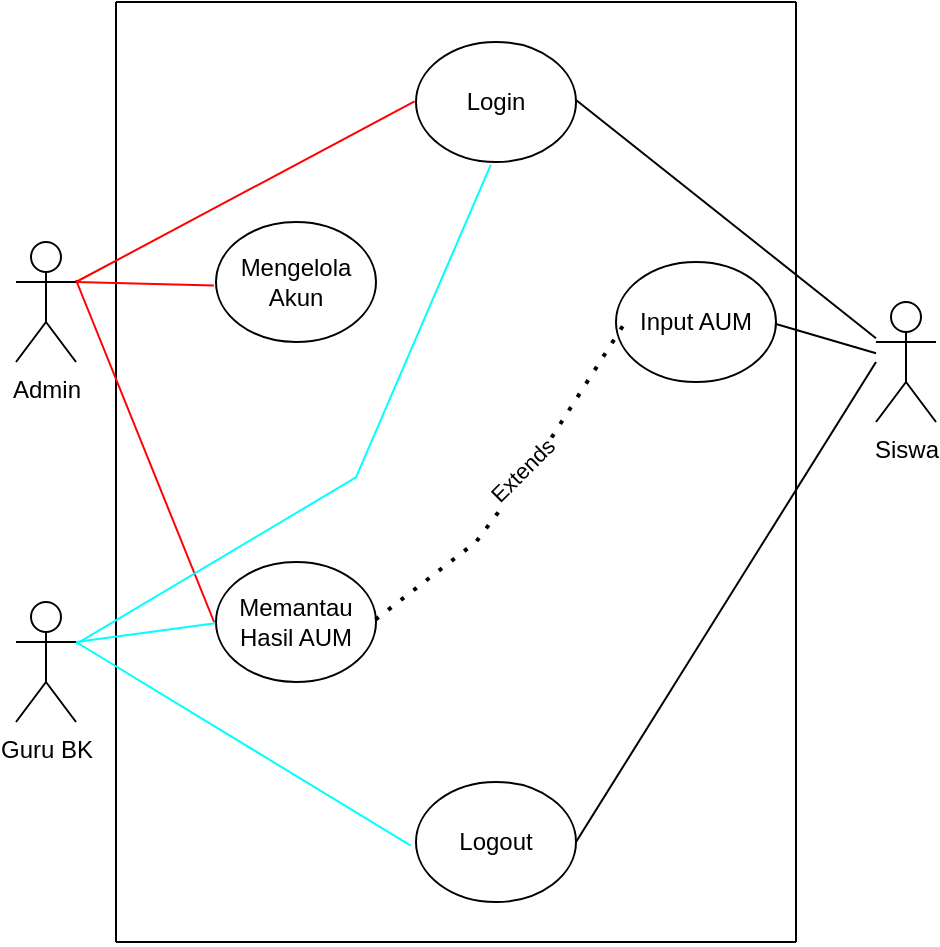 <mxfile>
    <diagram id="gnyyEhpYmI4a1F7YRncO" name="Page-1">
        <mxGraphModel dx="470" dy="330" grid="1" gridSize="10" guides="1" tooltips="1" connect="1" arrows="1" fold="1" page="1" pageScale="1" pageWidth="1100" pageHeight="850" math="0" shadow="0">
            <root>
                <mxCell id="0"/>
                <mxCell id="1" parent="0"/>
                <mxCell id="2" value="Admin" style="shape=umlActor;verticalLabelPosition=bottom;verticalAlign=top;html=1;outlineConnect=0;" parent="1" vertex="1">
                    <mxGeometry x="370" y="160" width="30" height="60" as="geometry"/>
                </mxCell>
                <mxCell id="3" value="Guru BK" style="shape=umlActor;verticalLabelPosition=bottom;verticalAlign=top;html=1;outlineConnect=0;" parent="1" vertex="1">
                    <mxGeometry x="370" y="340" width="30" height="60" as="geometry"/>
                </mxCell>
                <mxCell id="4" value="Siswa" style="shape=umlActor;verticalLabelPosition=bottom;verticalAlign=top;html=1;outlineConnect=0;" parent="1" vertex="1">
                    <mxGeometry x="800" y="190" width="30" height="60" as="geometry"/>
                </mxCell>
                <mxCell id="5" value="Mengelola Akun" style="ellipse;whiteSpace=wrap;html=1;" parent="1" vertex="1">
                    <mxGeometry x="470" y="150" width="80" height="60" as="geometry"/>
                </mxCell>
                <mxCell id="6" value="Memantau Hasil AUM" style="ellipse;whiteSpace=wrap;html=1;" parent="1" vertex="1">
                    <mxGeometry x="470" y="320" width="80" height="60" as="geometry"/>
                </mxCell>
                <mxCell id="7" value="Input AUM" style="ellipse;whiteSpace=wrap;html=1;" parent="1" vertex="1">
                    <mxGeometry x="670" y="170" width="80" height="60" as="geometry"/>
                </mxCell>
                <mxCell id="8" value="Login" style="ellipse;whiteSpace=wrap;html=1;" parent="1" vertex="1">
                    <mxGeometry x="570" y="60" width="80" height="60" as="geometry"/>
                </mxCell>
                <mxCell id="9" value="Logout" style="ellipse;whiteSpace=wrap;html=1;" parent="1" vertex="1">
                    <mxGeometry x="570" y="430" width="80" height="60" as="geometry"/>
                </mxCell>
                <mxCell id="10" value="" style="endArrow=none;dashed=1;html=1;dashPattern=1 3;strokeWidth=2;rounded=0;entryX=0.046;entryY=0.526;entryDx=0;entryDy=0;entryPerimeter=0;exitX=0.997;exitY=0.48;exitDx=0;exitDy=0;exitPerimeter=0;" parent="1" source="6" target="7" edge="1">
                    <mxGeometry width="50" height="50" relative="1" as="geometry">
                        <mxPoint x="600" y="310" as="sourcePoint"/>
                        <mxPoint x="650" y="260" as="targetPoint"/>
                        <Array as="points">
                            <mxPoint x="600" y="310"/>
                            <mxPoint x="630" y="270"/>
                        </Array>
                    </mxGeometry>
                </mxCell>
                <mxCell id="11" value="Extends" style="edgeLabel;html=1;align=center;verticalAlign=middle;resizable=0;points=[];rotation=-45;" parent="10" vertex="1" connectable="0">
                    <mxGeometry x="0.09" y="3" relative="1" as="geometry">
                        <mxPoint as="offset"/>
                    </mxGeometry>
                </mxCell>
                <mxCell id="12" value="" style="endArrow=none;html=1;rounded=0;" parent="1" edge="1">
                    <mxGeometry width="50" height="50" relative="1" as="geometry">
                        <mxPoint x="420" y="510" as="sourcePoint"/>
                        <mxPoint x="420" y="40" as="targetPoint"/>
                    </mxGeometry>
                </mxCell>
                <mxCell id="13" value="" style="endArrow=none;html=1;rounded=0;" parent="1" edge="1">
                    <mxGeometry width="50" height="50" relative="1" as="geometry">
                        <mxPoint x="760" y="510" as="sourcePoint"/>
                        <mxPoint x="760" y="40" as="targetPoint"/>
                    </mxGeometry>
                </mxCell>
                <mxCell id="14" value="" style="endArrow=none;html=1;rounded=0;" parent="1" edge="1">
                    <mxGeometry width="50" height="50" relative="1" as="geometry">
                        <mxPoint x="760" y="510" as="sourcePoint"/>
                        <mxPoint x="420" y="510" as="targetPoint"/>
                    </mxGeometry>
                </mxCell>
                <mxCell id="15" value="" style="endArrow=none;html=1;rounded=0;" parent="1" edge="1">
                    <mxGeometry width="50" height="50" relative="1" as="geometry">
                        <mxPoint x="760" y="40" as="sourcePoint"/>
                        <mxPoint x="420" y="40" as="targetPoint"/>
                    </mxGeometry>
                </mxCell>
                <mxCell id="16" value="" style="endArrow=none;html=1;rounded=0;entryX=-0.009;entryY=0.495;entryDx=0;entryDy=0;entryPerimeter=0;strokeColor=#FF0000;" parent="1" target="8" edge="1">
                    <mxGeometry width="50" height="50" relative="1" as="geometry">
                        <mxPoint x="400" y="180" as="sourcePoint"/>
                        <mxPoint x="450" y="130" as="targetPoint"/>
                    </mxGeometry>
                </mxCell>
                <mxCell id="17" value="" style="endArrow=none;html=1;rounded=0;entryX=-0.013;entryY=0.53;entryDx=0;entryDy=0;entryPerimeter=0;strokeColor=#FF0000;" parent="1" target="5" edge="1">
                    <mxGeometry width="50" height="50" relative="1" as="geometry">
                        <mxPoint x="400" y="180" as="sourcePoint"/>
                        <mxPoint x="579" y="100" as="targetPoint"/>
                    </mxGeometry>
                </mxCell>
                <mxCell id="18" value="" style="endArrow=none;html=1;rounded=0;entryX=-0.012;entryY=0.5;entryDx=0;entryDy=0;entryPerimeter=0;strokeColor=#FF0000;" parent="1" target="6" edge="1">
                    <mxGeometry width="50" height="50" relative="1" as="geometry">
                        <mxPoint x="400" y="179" as="sourcePoint"/>
                        <mxPoint x="469" y="181" as="targetPoint"/>
                    </mxGeometry>
                </mxCell>
                <mxCell id="19" value="" style="endArrow=none;html=1;rounded=0;entryX=0.467;entryY=1.024;entryDx=0;entryDy=0;entryPerimeter=0;strokeColor=#00FFFF;" parent="1" source="3" target="8" edge="1">
                    <mxGeometry width="50" height="50" relative="1" as="geometry">
                        <mxPoint x="400" y="340.896" as="sourcePoint"/>
                        <mxPoint x="608" y="99.11" as="targetPoint"/>
                        <Array as="points">
                            <mxPoint x="540" y="277.67"/>
                        </Array>
                    </mxGeometry>
                </mxCell>
                <mxCell id="20" value="" style="endArrow=none;html=1;rounded=0;entryX=-0.005;entryY=0.511;entryDx=0;entryDy=0;entryPerimeter=0;strokeColor=#00FFFF;" parent="1" target="6" edge="1">
                    <mxGeometry width="50" height="50" relative="1" as="geometry">
                        <mxPoint x="400" y="360" as="sourcePoint"/>
                        <mxPoint x="479" y="360" as="targetPoint"/>
                    </mxGeometry>
                </mxCell>
                <mxCell id="21" value="" style="endArrow=none;html=1;rounded=0;entryX=-0.033;entryY=0.53;entryDx=0;entryDy=0;entryPerimeter=0;strokeColor=#00FFFF;" parent="1" target="9" edge="1">
                    <mxGeometry width="50" height="50" relative="1" as="geometry">
                        <mxPoint x="400" y="360" as="sourcePoint"/>
                        <mxPoint x="480" y="361" as="targetPoint"/>
                    </mxGeometry>
                </mxCell>
                <mxCell id="22" value="" style="endArrow=none;html=1;rounded=0;" parent="1" source="4" edge="1">
                    <mxGeometry width="50" height="50" relative="1" as="geometry">
                        <mxPoint x="640" y="230" as="sourcePoint"/>
                        <mxPoint x="650" y="89" as="targetPoint"/>
                    </mxGeometry>
                </mxCell>
                <mxCell id="23" value="" style="endArrow=none;html=1;rounded=0;" parent="1" source="4" edge="1">
                    <mxGeometry width="50" height="50" relative="1" as="geometry">
                        <mxPoint x="900" y="320" as="sourcePoint"/>
                        <mxPoint x="750" y="201" as="targetPoint"/>
                    </mxGeometry>
                </mxCell>
                <mxCell id="24" value="" style="endArrow=none;html=1;rounded=0;" parent="1" edge="1">
                    <mxGeometry width="50" height="50" relative="1" as="geometry">
                        <mxPoint x="800" y="220" as="sourcePoint"/>
                        <mxPoint x="650" y="460" as="targetPoint"/>
                    </mxGeometry>
                </mxCell>
            </root>
        </mxGraphModel>
    </diagram>
</mxfile>